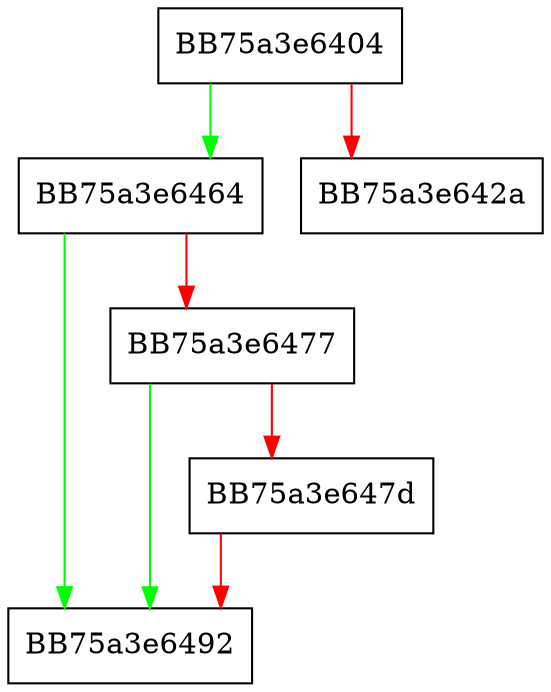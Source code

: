 digraph GetContext {
  node [shape="box"];
  graph [splines=ortho];
  BB75a3e6404 -> BB75a3e6464 [color="green"];
  BB75a3e6404 -> BB75a3e642a [color="red"];
  BB75a3e6464 -> BB75a3e6492 [color="green"];
  BB75a3e6464 -> BB75a3e6477 [color="red"];
  BB75a3e6477 -> BB75a3e6492 [color="green"];
  BB75a3e6477 -> BB75a3e647d [color="red"];
  BB75a3e647d -> BB75a3e6492 [color="red"];
}